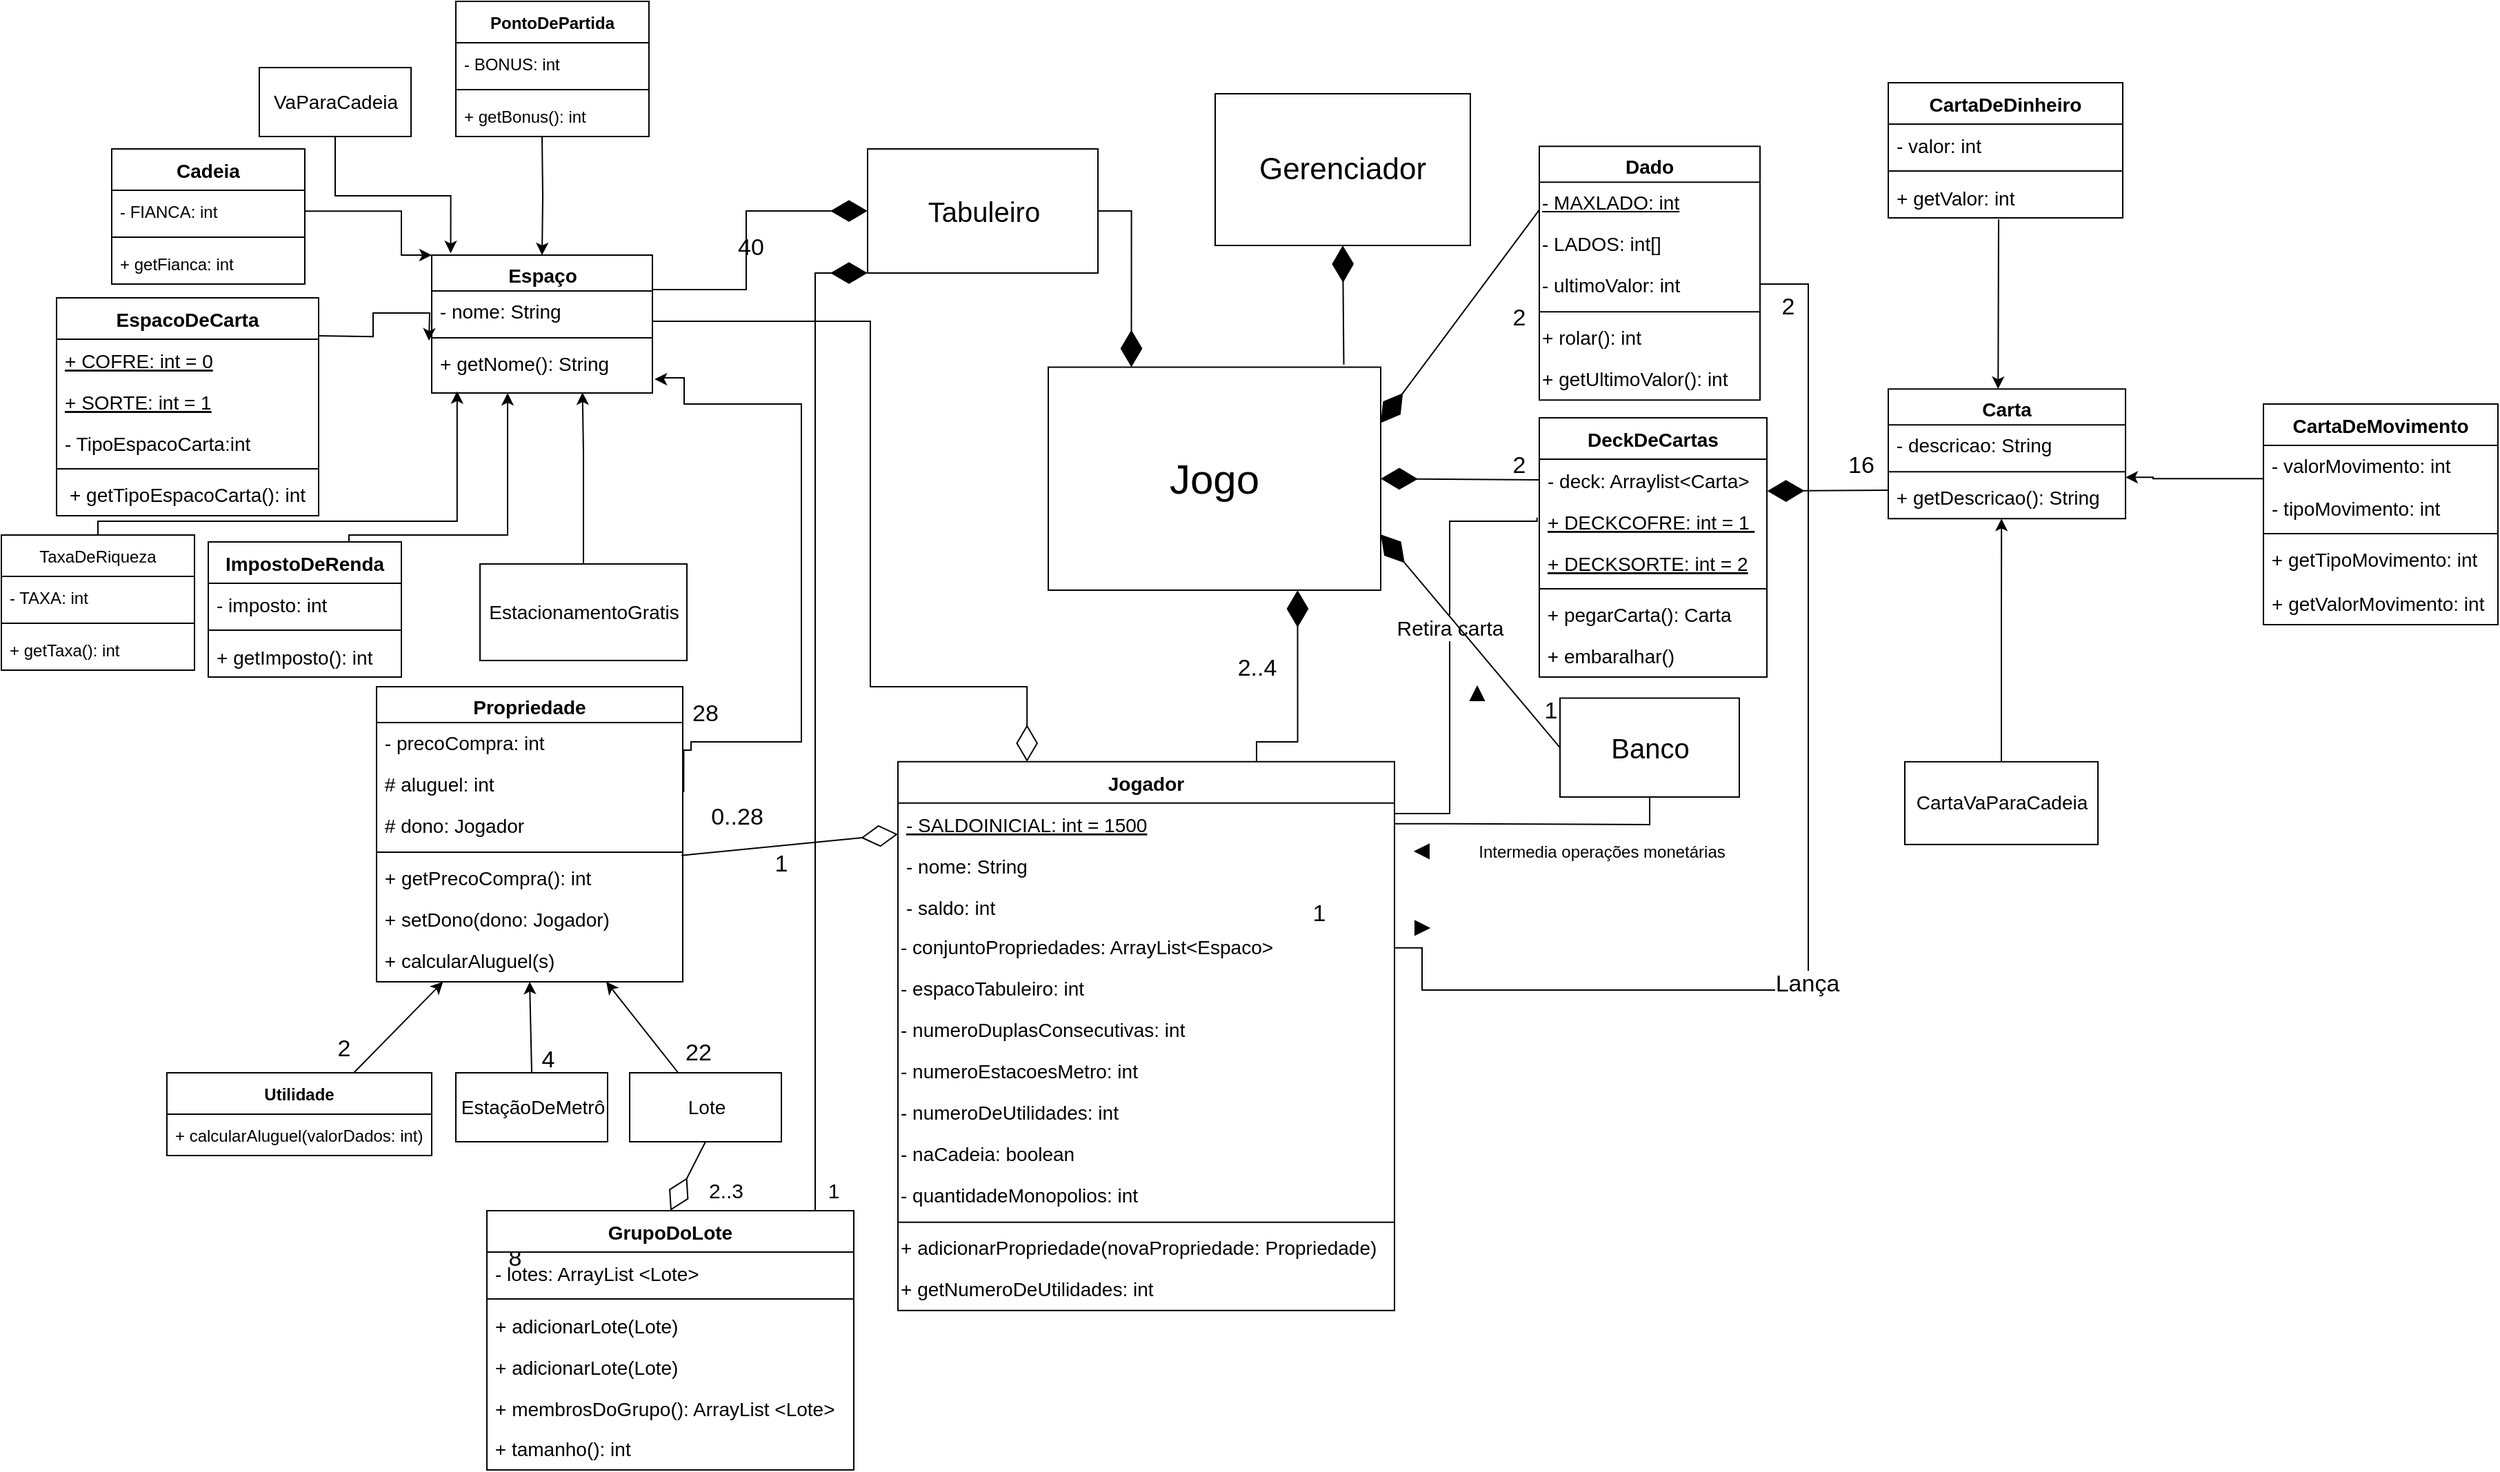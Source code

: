 <mxfile>
    <diagram id="2CvRpesuBjBLBVpyUClh" name="Page-1">
        <mxGraphModel dx="1800" dy="630" grid="1" gridSize="10" guides="1" tooltips="1" connect="1" arrows="1" fold="1" page="1" pageScale="1" pageWidth="827" pageHeight="1169" math="0" shadow="0">
            <root>
                <mxCell id="0"/>
                <mxCell id="1" parent="0"/>
                <mxCell id="c68KgJTXVsl0c4aLbd2X-1" value="28" style="edgeStyle=orthogonalEdgeStyle;rounded=0;orthogonalLoop=1;jettySize=auto;html=1;fontSize=17;entryX=1.003;entryY=0.464;entryDx=0;entryDy=0;startArrow=classic;startFill=1;endArrow=none;endFill=0;exitX=1.01;exitY=0.722;exitDx=0;exitDy=0;entryPerimeter=0;exitPerimeter=0;" parent="1" source="Rdkix3AMdeM1Sjrw6h5y-4" edge="1">
                    <mxGeometry x="0.79" y="-20" relative="1" as="geometry">
                        <mxPoint x="124.666" y="626.416" as="targetPoint"/>
                        <mxPoint as="offset"/>
                        <Array as="points">
                            <mxPoint x="110" y="327"/>
                            <mxPoint x="110" y="326"/>
                            <mxPoint x="125" y="326"/>
                            <mxPoint x="125" y="345"/>
                            <mxPoint x="210" y="345"/>
                            <mxPoint x="210" y="590"/>
                            <mxPoint x="130" y="590"/>
                            <mxPoint x="130" y="596"/>
                            <mxPoint x="125" y="596"/>
                        </Array>
                        <mxPoint x="110" y="345" as="sourcePoint"/>
                    </mxGeometry>
                </mxCell>
                <mxCell id="c68KgJTXVsl0c4aLbd2X-2" value="8" style="edgeStyle=orthogonalEdgeStyle;rounded=0;orthogonalLoop=1;jettySize=auto;html=1;fontSize=17;startArrow=none;startFill=0;endArrow=diamondThin;endFill=1;endSize=24;sourcePerimeterSpacing=6;targetPerimeterSpacing=24;strokeWidth=1;exitX=0.003;exitY=0.124;exitDx=0;exitDy=0;entryX=0;entryY=1;entryDx=0;entryDy=0;exitPerimeter=0;" parent="1" source="48" target="c68KgJTXVsl0c4aLbd2X-19" edge="1">
                    <mxGeometry x="-0.961" y="-12" relative="1" as="geometry">
                        <mxPoint x="320" y="170" as="targetPoint"/>
                        <Array as="points">
                            <mxPoint x="220" y="953"/>
                            <mxPoint x="220" y="250"/>
                        </Array>
                        <mxPoint as="offset"/>
                        <mxPoint x="340" y="771.5" as="sourcePoint"/>
                    </mxGeometry>
                </mxCell>
                <mxCell id="c68KgJTXVsl0c4aLbd2X-3" value="2..4" style="edgeStyle=orthogonalEdgeStyle;rounded=0;orthogonalLoop=1;jettySize=auto;html=1;entryX=0.75;entryY=1;entryDx=0;entryDy=0;fontSize=17;startArrow=none;startFill=0;endArrow=diamondThin;endFill=1;endSize=24;sourcePerimeterSpacing=6;targetPerimeterSpacing=24;strokeWidth=1;exitX=0.834;exitY=0.004;exitDx=0;exitDy=0;exitPerimeter=0;" parent="1" source="60" target="c68KgJTXVsl0c4aLbd2X-24" edge="1">
                    <mxGeometry x="0.421" y="30" relative="1" as="geometry">
                        <Array as="points">
                            <mxPoint x="540" y="590"/>
                            <mxPoint x="570" y="590"/>
                        </Array>
                        <mxPoint as="offset"/>
                        <mxPoint x="530" y="590" as="sourcePoint"/>
                    </mxGeometry>
                </mxCell>
                <mxCell id="c68KgJTXVsl0c4aLbd2X-4" value="0..28" style="text;html=1;resizable=0;autosize=1;align=center;verticalAlign=middle;points=[];fillColor=none;strokeColor=none;rounded=0;labelBackgroundColor=default;fontSize=17;" parent="1" vertex="1">
                    <mxGeometry x="132.5" y="630" width="60" height="30" as="geometry"/>
                </mxCell>
                <mxCell id="c68KgJTXVsl0c4aLbd2X-5" value="1" style="text;html=1;resizable=0;autosize=1;align=center;verticalAlign=middle;points=[];fillColor=none;strokeColor=none;rounded=0;labelBackgroundColor=default;fontSize=15;" parent="1" vertex="1">
                    <mxGeometry x="218" y="900" width="30" height="30" as="geometry"/>
                </mxCell>
                <mxCell id="c68KgJTXVsl0c4aLbd2X-6" value="" style="edgeStyle=orthogonalEdgeStyle;rounded=0;orthogonalLoop=1;jettySize=auto;html=1;fontSize=14;startArrow=none;startFill=0;endArrow=diamondThin;endFill=0;endSize=24;sourcePerimeterSpacing=6;targetPerimeterSpacing=24;strokeWidth=1;exitX=1;exitY=0.5;exitDx=0;exitDy=0;entryX=0.26;entryY=0;entryDx=0;entryDy=0;entryPerimeter=0;" parent="1" target="60" edge="1">
                    <mxGeometry x="-0.062" relative="1" as="geometry">
                        <Array as="points">
                            <mxPoint x="102" y="285"/>
                            <mxPoint x="260" y="285"/>
                            <mxPoint x="260" y="550"/>
                            <mxPoint x="374" y="550"/>
                        </Array>
                        <mxPoint as="offset"/>
                        <mxPoint x="102" y="310" as="sourcePoint"/>
                        <mxPoint x="374" y="600" as="targetPoint"/>
                    </mxGeometry>
                </mxCell>
                <mxCell id="c68KgJTXVsl0c4aLbd2X-7" style="edgeStyle=orthogonalEdgeStyle;rounded=0;orthogonalLoop=1;jettySize=auto;html=1;exitX=1;exitY=0.25;exitDx=0;exitDy=0;entryX=0;entryY=0.5;entryDx=0;entryDy=0;fontSize=17;startArrow=none;startFill=0;endArrow=diamondThin;endFill=1;endSize=24;sourcePerimeterSpacing=6;targetPerimeterSpacing=24;strokeWidth=1;" parent="1" source="Rdkix3AMdeM1Sjrw6h5y-1" target="c68KgJTXVsl0c4aLbd2X-19" edge="1">
                    <mxGeometry relative="1" as="geometry">
                        <mxPoint x="150.75" y="252.502" as="sourcePoint"/>
                    </mxGeometry>
                </mxCell>
                <mxCell id="c68KgJTXVsl0c4aLbd2X-9" value="2" style="edgeStyle=none;rounded=0;orthogonalLoop=1;jettySize=auto;html=1;exitX=0.5;exitY=0;exitDx=0;exitDy=0;entryX=0.217;entryY=1.001;entryDx=0;entryDy=0;entryPerimeter=0;shadow=0;fontSize=17;startArrow=none;startFill=0;endArrow=classic;endFill=1;endSize=6;strokeWidth=1;" parent="1" edge="1">
                    <mxGeometry x="-0.85" y="17" relative="1" as="geometry">
                        <mxPoint as="offset"/>
                        <mxPoint x="-114.5" y="830" as="sourcePoint"/>
                        <mxPoint x="-49.826" y="764.03" as="targetPoint"/>
                    </mxGeometry>
                </mxCell>
                <mxCell id="c68KgJTXVsl0c4aLbd2X-12" style="edgeStyle=orthogonalEdgeStyle;rounded=0;orthogonalLoop=1;jettySize=auto;html=1;exitX=1;exitY=0.504;exitDx=0;exitDy=0;entryX=0;entryY=0;entryDx=0;entryDy=0;fontSize=17;startArrow=none;startFill=0;endArrow=classic;endFill=1;exitPerimeter=0;" parent="1" source="38" target="Rdkix3AMdeM1Sjrw6h5y-1" edge="1">
                    <mxGeometry relative="1" as="geometry">
                        <mxPoint x="-56.4" y="298.916" as="targetPoint"/>
                        <Array as="points">
                            <mxPoint x="-80" y="205"/>
                            <mxPoint x="-80" y="237"/>
                        </Array>
                        <mxPoint x="-145" y="205.13" as="sourcePoint"/>
                    </mxGeometry>
                </mxCell>
                <mxCell id="c68KgJTXVsl0c4aLbd2X-14" style="edgeStyle=orthogonalEdgeStyle;rounded=0;orthogonalLoop=1;jettySize=auto;html=1;exitX=0.5;exitY=0;exitDx=0;exitDy=0;fontSize=17;startArrow=none;startFill=0;endArrow=classic;endFill=1;" parent="1" target="Rdkix3AMdeM1Sjrw6h5y-4" edge="1">
                    <mxGeometry relative="1" as="geometry">
                        <mxPoint x="-2.893" y="351.037" as="targetPoint"/>
                        <Array as="points">
                            <mxPoint x="-118" y="450"/>
                            <mxPoint x="-118" y="440"/>
                            <mxPoint x="-3" y="440"/>
                        </Array>
                        <mxPoint x="-153" y="450" as="sourcePoint"/>
                    </mxGeometry>
                </mxCell>
                <mxCell id="c68KgJTXVsl0c4aLbd2X-16" value="4" style="edgeStyle=none;rounded=0;orthogonalLoop=1;jettySize=auto;html=1;shadow=0;fontSize=17;startArrow=none;startFill=0;endArrow=classic;endFill=1;endSize=6;strokeWidth=1;exitX=0.5;exitY=0;exitDx=0;exitDy=0;entryX=0.5;entryY=1;entryDx=0;entryDy=0;" parent="1" source="c68KgJTXVsl0c4aLbd2X-17" target="eLn0Z7HhfPv99B10Aiud-1" edge="1">
                    <mxGeometry x="-0.722" y="-13" relative="1" as="geometry">
                        <mxPoint x="-1" as="offset"/>
                        <mxPoint x="-69.294" y="600" as="sourcePoint"/>
                        <mxPoint x="15" y="770" as="targetPoint"/>
                    </mxGeometry>
                </mxCell>
                <mxCell id="c68KgJTXVsl0c4aLbd2X-17" value="EstaçãoDeMetrô" style="html=1;fontSize=14;" parent="1" vertex="1">
                    <mxGeometry x="-40.5" y="830" width="110" height="50" as="geometry"/>
                </mxCell>
                <mxCell id="c68KgJTXVsl0c4aLbd2X-18" style="edgeStyle=orthogonalEdgeStyle;rounded=0;orthogonalLoop=1;jettySize=auto;html=1;exitX=1;exitY=0.5;exitDx=0;exitDy=0;entryX=0.25;entryY=0;entryDx=0;entryDy=0;fontSize=17;startArrow=none;startFill=0;endArrow=diamondThin;endFill=1;endSize=24;sourcePerimeterSpacing=6;targetPerimeterSpacing=24;strokeWidth=1;" parent="1" source="c68KgJTXVsl0c4aLbd2X-19" target="c68KgJTXVsl0c4aLbd2X-24" edge="1">
                    <mxGeometry relative="1" as="geometry"/>
                </mxCell>
                <mxCell id="c68KgJTXVsl0c4aLbd2X-19" value="Tabuleiro" style="html=1;fontSize=20;" parent="1" vertex="1">
                    <mxGeometry x="258" y="160" width="167" height="90" as="geometry"/>
                </mxCell>
                <mxCell id="c68KgJTXVsl0c4aLbd2X-20" value="Lança" style="edgeStyle=orthogonalEdgeStyle;rounded=0;orthogonalLoop=1;jettySize=auto;html=1;fontSize=17;startArrow=none;startFill=0;endArrow=none;endFill=0;endSize=24;sourcePerimeterSpacing=6;targetPerimeterSpacing=24;strokeWidth=1;entryX=1;entryY=0.5;entryDx=0;entryDy=0;exitX=1;exitY=0.5;exitDx=0;exitDy=0;" parent="1" source="64" edge="1">
                    <mxGeometry x="-0.298" relative="1" as="geometry">
                        <mxPoint x="905" y="333" as="targetPoint"/>
                        <Array as="points">
                            <mxPoint x="660" y="739"/>
                            <mxPoint x="660" y="770"/>
                            <mxPoint x="940" y="770"/>
                            <mxPoint x="940" y="258"/>
                            <mxPoint x="905" y="258"/>
                        </Array>
                        <mxPoint x="-1" as="offset"/>
                        <mxPoint x="540" y="657" as="sourcePoint"/>
                    </mxGeometry>
                </mxCell>
                <mxCell id="c68KgJTXVsl0c4aLbd2X-21" value="&lt;span style=&quot;color: rgb(0, 0, 0); font-family: Helvetica; font-size: 12px; font-style: normal; font-variant-ligatures: normal; font-variant-caps: normal; font-weight: 400; letter-spacing: normal; orphans: 2; text-align: center; text-indent: 0px; text-transform: none; widows: 2; word-spacing: 0px; -webkit-text-stroke-width: 0px; background-color: rgb(255, 255, 255); text-decoration-thickness: initial; text-decoration-style: initial; text-decoration-color: initial; float: none; display: inline !important;&quot;&gt;Intermedia operações monetárias&lt;/span&gt;" style="edgeStyle=orthogonalEdgeStyle;rounded=0;orthogonalLoop=1;jettySize=auto;html=1;entryX=0.5;entryY=1;entryDx=0;entryDy=0;fontSize=12;startArrow=none;startFill=0;endArrow=none;endFill=0;endSize=24;sourcePerimeterSpacing=6;targetPerimeterSpacing=24;strokeWidth=1;exitX=1;exitY=0.5;exitDx=0;exitDy=0;" parent="1" source="61" target="c68KgJTXVsl0c4aLbd2X-33" edge="1">
                    <mxGeometry x="0.464" y="-20" relative="1" as="geometry">
                        <mxPoint as="offset"/>
                        <mxPoint x="550" y="657" as="sourcePoint"/>
                        <Array as="points">
                            <mxPoint x="680" y="649"/>
                            <mxPoint x="825" y="650"/>
                        </Array>
                    </mxGeometry>
                </mxCell>
                <mxCell id="c68KgJTXVsl0c4aLbd2X-22" value="&lt;font style=&quot;font-size: 15px;&quot;&gt;Retira carta&lt;/font&gt;" style="edgeStyle=orthogonalEdgeStyle;rounded=0;orthogonalLoop=1;jettySize=auto;html=1;fontSize=16;startArrow=none;startFill=0;endArrow=none;endFill=0;endSize=24;sourcePerimeterSpacing=6;targetPerimeterSpacing=24;strokeWidth=1;entryX=-0.01;entryY=0.411;entryDx=0;entryDy=0;entryPerimeter=0;exitX=1;exitY=0.217;exitDx=0;exitDy=0;exitPerimeter=0;" parent="1" source="61" target="15" edge="1">
                    <mxGeometry x="0.105" relative="1" as="geometry">
                        <Array as="points">
                            <mxPoint x="640" y="642"/>
                            <mxPoint x="680" y="642"/>
                            <mxPoint x="680" y="430"/>
                            <mxPoint x="743" y="430"/>
                        </Array>
                        <mxPoint as="offset"/>
                        <mxPoint x="730" y="430" as="targetPoint"/>
                        <mxPoint x="600" y="642" as="sourcePoint"/>
                    </mxGeometry>
                </mxCell>
                <mxCell id="c68KgJTXVsl0c4aLbd2X-24" value="Jogo" style="rounded=0;whiteSpace=wrap;html=1;fontSize=30;" parent="1" vertex="1">
                    <mxGeometry x="389" y="318.27" width="241" height="161.73" as="geometry"/>
                </mxCell>
                <mxCell id="c68KgJTXVsl0c4aLbd2X-25" style="edgeStyle=orthogonalEdgeStyle;rounded=0;orthogonalLoop=1;jettySize=auto;html=1;fontSize=17;startArrow=none;startFill=0;endArrow=classic;endFill=1;entryX=0.115;entryY=0.966;entryDx=0;entryDy=0;entryPerimeter=0;" parent="1" target="Rdkix3AMdeM1Sjrw6h5y-4" edge="1">
                    <mxGeometry relative="1" as="geometry">
                        <mxPoint x="-40" y="350" as="targetPoint"/>
                        <Array as="points">
                            <mxPoint x="-300" y="430"/>
                            <mxPoint x="-40" y="430"/>
                        </Array>
                        <mxPoint x="-300" y="440" as="sourcePoint"/>
                    </mxGeometry>
                </mxCell>
                <mxCell id="c68KgJTXVsl0c4aLbd2X-27" value="Gerenciador" style="rounded=0;whiteSpace=wrap;html=1;fontSize=22;" parent="1" vertex="1">
                    <mxGeometry x="510" y="120" width="185" height="110" as="geometry"/>
                </mxCell>
                <mxCell id="c68KgJTXVsl0c4aLbd2X-28" value="" style="endArrow=diamondThin;endFill=1;endSize=24;html=1;rounded=0;shadow=0;exitX=0.889;exitY=-0.012;exitDx=0;exitDy=0;entryX=0.5;entryY=1;entryDx=0;entryDy=0;exitPerimeter=0;" parent="1" source="c68KgJTXVsl0c4aLbd2X-24" target="c68KgJTXVsl0c4aLbd2X-27" edge="1">
                    <mxGeometry width="160" relative="1" as="geometry">
                        <mxPoint x="440" y="349.33" as="sourcePoint"/>
                        <mxPoint x="600" y="349.33" as="targetPoint"/>
                        <Array as="points"/>
                    </mxGeometry>
                </mxCell>
                <mxCell id="c68KgJTXVsl0c4aLbd2X-29" style="edgeStyle=none;rounded=0;orthogonalLoop=1;jettySize=auto;html=1;entryX=1;entryY=0.5;entryDx=0;entryDy=0;shadow=0;startArrow=none;startFill=0;endArrow=diamond;endFill=1;endSize=6;strokeWidth=1;" parent="1" source="c68KgJTXVsl0c4aLbd2X-24" target="c68KgJTXVsl0c4aLbd2X-24" edge="1">
                    <mxGeometry relative="1" as="geometry"/>
                </mxCell>
                <mxCell id="c68KgJTXVsl0c4aLbd2X-30" value="22" style="edgeStyle=none;rounded=0;orthogonalLoop=1;jettySize=auto;html=1;shadow=0;fontSize=17;startArrow=none;startFill=0;endArrow=classic;endFill=1;endSize=6;strokeWidth=1;entryX=0.75;entryY=1;entryDx=0;entryDy=0;" parent="1" source="c68KgJTXVsl0c4aLbd2X-31" edge="1">
                    <mxGeometry x="-0.964" y="-20" relative="1" as="geometry">
                        <mxPoint as="offset"/>
                        <mxPoint x="68.5" y="764" as="targetPoint"/>
                    </mxGeometry>
                </mxCell>
                <mxCell id="c68KgJTXVsl0c4aLbd2X-31" value="Lote" style="html=1;fontSize=14;" parent="1" vertex="1">
                    <mxGeometry x="85.5" y="830" width="110" height="50" as="geometry"/>
                </mxCell>
                <mxCell id="c68KgJTXVsl0c4aLbd2X-33" value="Banco" style="html=1;fontSize=20;" parent="1" vertex="1">
                    <mxGeometry x="760" y="558.27" width="130" height="71.73" as="geometry"/>
                </mxCell>
                <mxCell id="c68KgJTXVsl0c4aLbd2X-34" value="1" style="endArrow=diamondThin;endFill=1;endSize=24;html=1;rounded=0;shadow=0;fontSize=17;strokeWidth=1;exitX=0;exitY=0.5;exitDx=0;exitDy=0;entryX=1;entryY=0.75;entryDx=0;entryDy=0;" parent="1" source="c68KgJTXVsl0c4aLbd2X-33" target="c68KgJTXVsl0c4aLbd2X-24" edge="1">
                    <mxGeometry x="-0.757" y="-12" width="160" relative="1" as="geometry">
                        <mxPoint x="430" y="500" as="sourcePoint"/>
                        <mxPoint x="628" y="354" as="targetPoint"/>
                        <mxPoint as="offset"/>
                    </mxGeometry>
                </mxCell>
                <mxCell id="c68KgJTXVsl0c4aLbd2X-35" value="" style="endArrow=diamondThin;endFill=1;endSize=24;html=1;rounded=0;shadow=0;fontSize=17;strokeWidth=1;exitX=0;exitY=0.25;exitDx=0;exitDy=0;entryX=1;entryY=0.25;entryDx=0;entryDy=0;" parent="1" source="Rdkix3AMdeM1Sjrw6h5y-6" target="c68KgJTXVsl0c4aLbd2X-24" edge="1">
                    <mxGeometry x="-0.918" y="10" width="160" relative="1" as="geometry">
                        <mxPoint x="760.0" y="285.435" as="sourcePoint"/>
                        <mxPoint x="630" y="443" as="targetPoint"/>
                        <mxPoint as="offset"/>
                    </mxGeometry>
                </mxCell>
                <mxCell id="c68KgJTXVsl0c4aLbd2X-37" style="edgeStyle=orthogonalEdgeStyle;rounded=0;orthogonalLoop=1;jettySize=auto;html=1;exitX=0.5;exitY=1;exitDx=0;exitDy=0;fontSize=17;startArrow=none;startFill=0;endArrow=classic;endFill=1;entryX=0.5;entryY=0;entryDx=0;entryDy=0;" parent="1" target="Rdkix3AMdeM1Sjrw6h5y-1" edge="1">
                    <mxGeometry relative="1" as="geometry">
                        <mxPoint x="22" y="230" as="targetPoint"/>
                        <mxPoint x="22" y="151" as="sourcePoint"/>
                    </mxGeometry>
                </mxCell>
                <mxCell id="c68KgJTXVsl0c4aLbd2X-39" style="edgeStyle=orthogonalEdgeStyle;rounded=0;orthogonalLoop=1;jettySize=auto;html=1;exitX=0.5;exitY=0;exitDx=0;exitDy=0;fontSize=17;startArrow=none;startFill=0;endArrow=classic;endFill=1;entryX=0.683;entryY=0.989;entryDx=0;entryDy=0;entryPerimeter=0;" parent="1" source="c68KgJTXVsl0c4aLbd2X-40" target="Rdkix3AMdeM1Sjrw6h5y-4" edge="1">
                    <mxGeometry relative="1" as="geometry">
                        <mxPoint x="50" y="380" as="targetPoint"/>
                        <Array as="points">
                            <mxPoint x="52" y="380"/>
                            <mxPoint x="51" y="380"/>
                        </Array>
                    </mxGeometry>
                </mxCell>
                <mxCell id="c68KgJTXVsl0c4aLbd2X-40" value="EstacionamentoGratis" style="html=1;fontSize=14;" parent="1" vertex="1">
                    <mxGeometry x="-23" y="461" width="150" height="70" as="geometry"/>
                </mxCell>
                <mxCell id="c68KgJTXVsl0c4aLbd2X-41" style="edgeStyle=orthogonalEdgeStyle;rounded=0;orthogonalLoop=1;jettySize=auto;html=1;exitX=0.5;exitY=1;exitDx=0;exitDy=0;fontSize=17;startArrow=none;startFill=0;endArrow=classic;endFill=1;entryX=0.086;entryY=-0.014;entryDx=0;entryDy=0;entryPerimeter=0;" parent="1" source="c68KgJTXVsl0c4aLbd2X-42" target="Rdkix3AMdeM1Sjrw6h5y-1" edge="1">
                    <mxGeometry relative="1" as="geometry">
                        <mxPoint x="-44" y="240" as="targetPoint"/>
                    </mxGeometry>
                </mxCell>
                <mxCell id="c68KgJTXVsl0c4aLbd2X-42" value="VaParaCadeia" style="html=1;fontSize=14;" parent="1" vertex="1">
                    <mxGeometry x="-183" y="101" width="110" height="50" as="geometry"/>
                </mxCell>
                <mxCell id="c68KgJTXVsl0c4aLbd2X-43" style="edgeStyle=orthogonalEdgeStyle;rounded=0;orthogonalLoop=1;jettySize=auto;html=1;entryX=0.388;entryY=1.049;entryDx=0;entryDy=0;entryPerimeter=0;" parent="1" source="c68KgJTXVsl0c4aLbd2X-44" edge="1">
                    <mxGeometry relative="1" as="geometry">
                        <mxPoint x="1080.08" y="428.138" as="targetPoint"/>
                        <Array as="points">
                            <mxPoint x="1080" y="496.43"/>
                            <mxPoint x="1080" y="496.43"/>
                        </Array>
                    </mxGeometry>
                </mxCell>
                <mxCell id="c68KgJTXVsl0c4aLbd2X-44" value="CartaVaParaCadeia" style="html=1;fontSize=14;" parent="1" vertex="1">
                    <mxGeometry x="1010" y="604.43" width="140" height="60" as="geometry"/>
                </mxCell>
                <mxCell id="c68KgJTXVsl0c4aLbd2X-45" style="edgeStyle=orthogonalEdgeStyle;rounded=0;orthogonalLoop=1;jettySize=auto;html=1;entryX=1;entryY=0;entryDx=0;entryDy=0;" parent="1" target="25" edge="1">
                    <mxGeometry relative="1" as="geometry">
                        <mxPoint x="1180" y="410" as="targetPoint"/>
                        <mxPoint x="1270" y="399.1" as="sourcePoint"/>
                        <Array as="points">
                            <mxPoint x="1190" y="399"/>
                            <mxPoint x="1190" y="398"/>
                        </Array>
                    </mxGeometry>
                </mxCell>
                <mxCell id="c68KgJTXVsl0c4aLbd2X-47" style="edgeStyle=orthogonalEdgeStyle;rounded=0;orthogonalLoop=1;jettySize=auto;html=1;entryX=0.463;entryY=-0.001;entryDx=0;entryDy=0;entryPerimeter=0;" parent="1" target="Rdkix3AMdeM1Sjrw6h5y-16" edge="1">
                    <mxGeometry relative="1" as="geometry">
                        <mxPoint x="1060" y="270" as="targetPoint"/>
                        <mxPoint x="1078" y="220" as="sourcePoint"/>
                        <Array as="points">
                            <mxPoint x="1078" y="211"/>
                            <mxPoint x="1078" y="211"/>
                        </Array>
                    </mxGeometry>
                </mxCell>
                <mxCell id="c68KgJTXVsl0c4aLbd2X-49" style="edgeStyle=orthogonalEdgeStyle;rounded=0;orthogonalLoop=1;jettySize=auto;html=1;exitX=1;exitY=0.5;exitDx=0;exitDy=0;fontSize=17;startArrow=none;startFill=0;endArrow=classic;endFill=1;" parent="1" edge="1">
                    <mxGeometry relative="1" as="geometry">
                        <mxPoint x="-60" y="299" as="targetPoint"/>
                        <Array as="points"/>
                        <mxPoint x="-142" y="295.56" as="sourcePoint"/>
                    </mxGeometry>
                </mxCell>
                <mxCell id="c68KgJTXVsl0c4aLbd2X-51" value="2..3" style="text;html=1;resizable=0;autosize=1;align=center;verticalAlign=middle;points=[];fillColor=none;strokeColor=none;rounded=0;fontSize=15;" parent="1" vertex="1">
                    <mxGeometry x="130" y="900" width="50" height="30" as="geometry"/>
                </mxCell>
                <mxCell id="c68KgJTXVsl0c4aLbd2X-52" value="" style="endArrow=diamondThin;endFill=1;endSize=24;html=1;rounded=0;fontSize=22;strokeWidth=1;entryX=1.002;entryY=0.77;entryDx=0;entryDy=0;exitX=0.002;exitY=0.313;exitDx=0;exitDy=0;exitPerimeter=0;entryPerimeter=0;" parent="1" source="25" target="14" edge="1">
                    <mxGeometry width="160" relative="1" as="geometry">
                        <mxPoint x="996" y="407" as="sourcePoint"/>
                        <mxPoint x="895" y="399.135" as="targetPoint"/>
                    </mxGeometry>
                </mxCell>
                <mxCell id="c68KgJTXVsl0c4aLbd2X-55" value="" style="endArrow=diamondThin;endFill=1;endSize=24;html=1;rounded=0;shadow=0;fontSize=17;strokeWidth=1;entryX=1;entryY=0.5;entryDx=0;entryDy=0;exitX=0;exitY=0.5;exitDx=0;exitDy=0;" parent="1" source="14" target="c68KgJTXVsl0c4aLbd2X-24" edge="1">
                    <mxGeometry width="160" relative="1" as="geometry">
                        <mxPoint x="720" y="399" as="sourcePoint"/>
                        <mxPoint x="638" y="364" as="targetPoint"/>
                    </mxGeometry>
                </mxCell>
                <mxCell id="c68KgJTXVsl0c4aLbd2X-56" value="&lt;font style=&quot;font-size: 17px;&quot;&gt;40&lt;/font&gt;" style="text;html=1;resizable=0;autosize=1;align=center;verticalAlign=middle;points=[];fillColor=none;strokeColor=none;rounded=0;fontSize=22;" parent="1" vertex="1">
                    <mxGeometry x="152.5" y="210" width="40" height="40" as="geometry"/>
                </mxCell>
                <mxCell id="c68KgJTXVsl0c4aLbd2X-57" value="2" style="text;html=1;resizable=0;autosize=1;align=center;verticalAlign=middle;points=[];fillColor=none;strokeColor=none;rounded=0;fontSize=17;" parent="1" vertex="1">
                    <mxGeometry x="715" y="268.06" width="30" height="30" as="geometry"/>
                </mxCell>
                <mxCell id="c68KgJTXVsl0c4aLbd2X-58" value="2" style="text;html=1;resizable=0;autosize=1;align=center;verticalAlign=middle;points=[];fillColor=none;strokeColor=none;rounded=0;fontSize=17;" parent="1" vertex="1">
                    <mxGeometry x="715" y="375" width="30" height="30" as="geometry"/>
                </mxCell>
                <mxCell id="c68KgJTXVsl0c4aLbd2X-59" value="16" style="text;html=1;resizable=0;autosize=1;align=center;verticalAlign=middle;points=[];fillColor=none;strokeColor=none;rounded=0;fontSize=17;" parent="1" vertex="1">
                    <mxGeometry x="958" y="375" width="40" height="30" as="geometry"/>
                </mxCell>
                <mxCell id="c68KgJTXVsl0c4aLbd2X-60" value="1" style="text;html=1;resizable=0;autosize=1;align=center;verticalAlign=middle;points=[];fillColor=none;strokeColor=none;rounded=0;labelBackgroundColor=default;fontSize=17;" parent="1" vertex="1">
                    <mxGeometry x="570" y="700" width="30" height="30" as="geometry"/>
                </mxCell>
                <mxCell id="c68KgJTXVsl0c4aLbd2X-61" value="" style="endArrow=diamondThin;endFill=0;endSize=24;html=1;rounded=0;sourcePerimeterSpacing=6;targetPerimeterSpacing=24;strokeWidth=1;exitX=0.996;exitY=-0.032;exitDx=0;exitDy=0;entryX=0;entryY=0.751;entryDx=0;entryDy=0;fontSize=14;exitPerimeter=0;entryPerimeter=0;" parent="1" target="61" edge="1">
                    <mxGeometry x="-0.094" y="13" width="160" relative="1" as="geometry">
                        <mxPoint x="123.112" y="672.336" as="sourcePoint"/>
                        <mxPoint x="340" y="627" as="targetPoint"/>
                        <mxPoint as="offset"/>
                    </mxGeometry>
                </mxCell>
                <mxCell id="c68KgJTXVsl0c4aLbd2X-62" value="2" style="text;html=1;resizable=0;autosize=1;align=center;verticalAlign=middle;points=[];fillColor=none;strokeColor=none;rounded=0;fontSize=17;" parent="1" vertex="1">
                    <mxGeometry x="910" y="260" width="30" height="30" as="geometry"/>
                </mxCell>
                <mxCell id="c68KgJTXVsl0c4aLbd2X-63" value="1" style="text;html=1;resizable=0;autosize=1;align=center;verticalAlign=middle;points=[];fillColor=none;strokeColor=none;rounded=0;labelBackgroundColor=default;fontSize=17;" parent="1" vertex="1">
                    <mxGeometry x="180" y="664.43" width="30" height="30" as="geometry"/>
                </mxCell>
                <mxCell id="c68KgJTXVsl0c4aLbd2X-64" value="" style="triangle;whiteSpace=wrap;html=1;fillColor=#000000;" parent="1" vertex="1">
                    <mxGeometry x="655" y="720" width="10" height="10" as="geometry"/>
                </mxCell>
                <mxCell id="c68KgJTXVsl0c4aLbd2X-65" value="" style="triangle;whiteSpace=wrap;html=1;fillColor=#000000;rotation=-90;" parent="1" vertex="1">
                    <mxGeometry x="695" y="550" width="10" height="10" as="geometry"/>
                </mxCell>
                <mxCell id="c68KgJTXVsl0c4aLbd2X-66" value="" style="endArrow=diamondThin;endFill=0;endSize=24;html=1;rounded=0;exitX=0.5;exitY=1;exitDx=0;exitDy=0;entryX=0.5;entryY=0;entryDx=0;entryDy=0;" parent="1" source="c68KgJTXVsl0c4aLbd2X-31" target="48" edge="1">
                    <mxGeometry width="160" relative="1" as="geometry">
                        <mxPoint x="184" y="890" as="sourcePoint"/>
                        <mxPoint x="340" y="784" as="targetPoint"/>
                    </mxGeometry>
                </mxCell>
                <mxCell id="c68KgJTXVsl0c4aLbd2X-67" value="" style="triangle;whiteSpace=wrap;html=1;fillColor=#000000;rotation=-180;" parent="1" vertex="1">
                    <mxGeometry x="655" y="664.43" width="10" height="10" as="geometry"/>
                </mxCell>
                <mxCell id="Rdkix3AMdeM1Sjrw6h5y-1" value="Espaço" style="swimlane;fontStyle=1;align=center;verticalAlign=top;childLayout=stackLayout;horizontal=1;startSize=26;horizontalStack=0;resizeParent=1;resizeParentMax=0;resizeLast=0;collapsible=1;marginBottom=0;fontFamily=Helvetica;fontSize=14;fontColor=default;strokeColor=default;fillColor=default;html=1;" parent="1" vertex="1">
                    <mxGeometry x="-58" y="237" width="160" height="100" as="geometry"/>
                </mxCell>
                <mxCell id="28" value="&lt;span&gt;&amp;nbsp;- nome: String&lt;/span&gt;" style="text;html=1;strokeColor=none;fillColor=none;align=left;verticalAlign=middle;whiteSpace=wrap;rounded=0;fontSize=14;" parent="Rdkix3AMdeM1Sjrw6h5y-1" vertex="1">
                    <mxGeometry y="26" width="160" height="30" as="geometry"/>
                </mxCell>
                <mxCell id="Rdkix3AMdeM1Sjrw6h5y-3" value="" style="line;strokeWidth=1;fillColor=none;align=left;verticalAlign=middle;spacingTop=-1;spacingLeft=3;spacingRight=3;rotatable=0;labelPosition=right;points=[];portConstraint=eastwest;fontFamily=Helvetica;fontSize=14;fontColor=default;html=1;" parent="Rdkix3AMdeM1Sjrw6h5y-1" vertex="1">
                    <mxGeometry y="56" width="160" height="8" as="geometry"/>
                </mxCell>
                <mxCell id="Rdkix3AMdeM1Sjrw6h5y-4" value="+ getNome(): String" style="text;strokeColor=none;fillColor=none;align=left;verticalAlign=top;spacingLeft=4;spacingRight=4;overflow=hidden;rotatable=0;points=[[0,0.5],[1,0.5]];portConstraint=eastwest;fontFamily=Helvetica;fontSize=14;fontColor=default;html=1;" parent="Rdkix3AMdeM1Sjrw6h5y-1" vertex="1">
                    <mxGeometry y="64" width="160" height="36" as="geometry"/>
                </mxCell>
                <mxCell id="Rdkix3AMdeM1Sjrw6h5y-6" value="Dado" style="swimlane;fontStyle=1;align=center;verticalAlign=top;childLayout=stackLayout;horizontal=1;startSize=26;horizontalStack=0;resizeParent=1;resizeParentMax=0;resizeLast=0;collapsible=1;marginBottom=0;fontFamily=Helvetica;fontSize=14;fontColor=default;" parent="1" vertex="1">
                    <mxGeometry x="745" y="158.14" width="160" height="184" as="geometry"/>
                </mxCell>
                <mxCell id="17" value="&lt;span&gt;&lt;u&gt;- MAXLADO: int&lt;/u&gt;&lt;/span&gt;" style="text;html=1;strokeColor=none;fillColor=none;align=left;verticalAlign=middle;whiteSpace=wrap;rounded=0;fontSize=14;" parent="Rdkix3AMdeM1Sjrw6h5y-6" vertex="1">
                    <mxGeometry y="26" width="160" height="30" as="geometry"/>
                </mxCell>
                <mxCell id="18" value="&lt;span&gt;- LADOS: int[]&lt;/span&gt;" style="text;html=1;strokeColor=none;fillColor=none;align=left;verticalAlign=middle;whiteSpace=wrap;rounded=0;fontSize=14;" parent="Rdkix3AMdeM1Sjrw6h5y-6" vertex="1">
                    <mxGeometry y="56" width="160" height="30" as="geometry"/>
                </mxCell>
                <mxCell id="19" value="&lt;span&gt;- ultimoValor: int&lt;/span&gt;" style="text;html=1;strokeColor=none;fillColor=none;align=left;verticalAlign=middle;whiteSpace=wrap;rounded=0;fontSize=14;" parent="Rdkix3AMdeM1Sjrw6h5y-6" vertex="1">
                    <mxGeometry y="86" width="160" height="30" as="geometry"/>
                </mxCell>
                <mxCell id="Rdkix3AMdeM1Sjrw6h5y-8" value="" style="line;strokeWidth=1;fillColor=none;align=left;verticalAlign=middle;spacingTop=-1;spacingLeft=3;spacingRight=3;rotatable=0;labelPosition=right;points=[];portConstraint=eastwest;fontFamily=Helvetica;fontSize=14;fontColor=default;" parent="Rdkix3AMdeM1Sjrw6h5y-6" vertex="1">
                    <mxGeometry y="116" width="160" height="8" as="geometry"/>
                </mxCell>
                <mxCell id="20" value="&lt;span&gt;+ rolar(): int&lt;/span&gt;" style="text;html=1;strokeColor=none;fillColor=none;align=left;verticalAlign=middle;whiteSpace=wrap;rounded=0;fontSize=14;" parent="Rdkix3AMdeM1Sjrw6h5y-6" vertex="1">
                    <mxGeometry y="124" width="160" height="30" as="geometry"/>
                </mxCell>
                <mxCell id="21" value="&lt;br style=&quot;padding: 0px ; margin: 0px&quot;&gt;&lt;span&gt;+ getUltimoValor(): int&lt;/span&gt;&lt;br style=&quot;padding: 0px ; margin: 0px&quot;&gt;&lt;span&gt;&amp;nbsp;&lt;/span&gt;" style="text;html=1;strokeColor=none;fillColor=none;align=left;verticalAlign=middle;whiteSpace=wrap;rounded=0;fontSize=14;" parent="Rdkix3AMdeM1Sjrw6h5y-6" vertex="1">
                    <mxGeometry y="154" width="160" height="30" as="geometry"/>
                </mxCell>
                <mxCell id="Rdkix3AMdeM1Sjrw6h5y-16" value="Carta" style="swimlane;fontStyle=1;align=center;verticalAlign=top;childLayout=stackLayout;horizontal=1;startSize=26;horizontalStack=0;resizeParent=1;resizeParentMax=0;resizeLast=0;collapsible=1;marginBottom=0;fontFamily=Helvetica;fontSize=14;fontColor=default;" parent="1" vertex="1">
                    <mxGeometry x="998" y="334.14" width="172" height="94" as="geometry"/>
                </mxCell>
                <mxCell id="24" value="&lt;span&gt;&amp;nbsp;- descricao: String&lt;/span&gt;" style="text;html=1;strokeColor=none;fillColor=none;align=left;verticalAlign=middle;whiteSpace=wrap;rounded=0;fontSize=14;" parent="Rdkix3AMdeM1Sjrw6h5y-16" vertex="1">
                    <mxGeometry y="26" width="172" height="30" as="geometry"/>
                </mxCell>
                <mxCell id="Rdkix3AMdeM1Sjrw6h5y-18" value="" style="line;strokeWidth=1;fillColor=none;align=left;verticalAlign=middle;spacingTop=-1;spacingLeft=3;spacingRight=3;rotatable=0;labelPosition=right;points=[];portConstraint=eastwest;fontFamily=Helvetica;fontSize=14;fontColor=default;" parent="Rdkix3AMdeM1Sjrw6h5y-16" vertex="1">
                    <mxGeometry y="56" width="172" height="8" as="geometry"/>
                </mxCell>
                <mxCell id="25" value="&amp;nbsp;+ getDescricao(): String" style="text;html=1;strokeColor=none;fillColor=none;align=left;verticalAlign=middle;whiteSpace=wrap;rounded=0;fontSize=14;" parent="Rdkix3AMdeM1Sjrw6h5y-16" vertex="1">
                    <mxGeometry y="64" width="172" height="30" as="geometry"/>
                </mxCell>
                <mxCell id="eLn0Z7HhfPv99B10Aiud-1" value="Propriedade" style="swimlane;fontStyle=1;align=center;verticalAlign=top;childLayout=stackLayout;horizontal=1;startSize=26;horizontalStack=0;resizeParent=1;resizeParentMax=0;resizeLast=0;collapsible=1;marginBottom=0;fontSize=14;" parent="1" vertex="1">
                    <mxGeometry x="-98" y="550" width="222" height="214" as="geometry">
                        <mxRectangle x="-98" y="550" width="110" height="26" as="alternateBounds"/>
                    </mxGeometry>
                </mxCell>
                <mxCell id="29" value="&lt;span&gt;&amp;nbsp;- precoCompra: int&lt;/span&gt;" style="text;html=1;strokeColor=none;fillColor=none;align=left;verticalAlign=middle;whiteSpace=wrap;rounded=0;fontSize=14;" parent="eLn0Z7HhfPv99B10Aiud-1" vertex="1">
                    <mxGeometry y="26" width="222" height="30" as="geometry"/>
                </mxCell>
                <mxCell id="30" value="&lt;div&gt;&lt;span style=&quot;font-size: 14px&quot;&gt;&amp;nbsp;# aluguel: int&lt;/span&gt;&lt;/div&gt;" style="text;html=1;strokeColor=none;fillColor=none;align=left;verticalAlign=middle;whiteSpace=wrap;rounded=0;fontSize=13;" parent="eLn0Z7HhfPv99B10Aiud-1" vertex="1">
                    <mxGeometry y="56" width="222" height="30" as="geometry"/>
                </mxCell>
                <mxCell id="31" value="&amp;nbsp;# dono: Jogador" style="text;html=1;strokeColor=none;fillColor=none;align=left;verticalAlign=middle;whiteSpace=wrap;rounded=0;fontSize=14;" parent="eLn0Z7HhfPv99B10Aiud-1" vertex="1">
                    <mxGeometry y="86" width="222" height="30" as="geometry"/>
                </mxCell>
                <mxCell id="eLn0Z7HhfPv99B10Aiud-3" value="" style="line;strokeWidth=1;fillColor=none;align=left;verticalAlign=middle;spacingTop=-1;spacingLeft=3;spacingRight=3;rotatable=0;labelPosition=right;points=[];portConstraint=eastwest;" parent="eLn0Z7HhfPv99B10Aiud-1" vertex="1">
                    <mxGeometry y="116" width="222" height="8" as="geometry"/>
                </mxCell>
                <mxCell id="32" value="&amp;nbsp;+ getPrecoCompra(): int" style="text;html=1;strokeColor=none;fillColor=none;align=left;verticalAlign=middle;whiteSpace=wrap;rounded=0;fontSize=14;" parent="eLn0Z7HhfPv99B10Aiud-1" vertex="1">
                    <mxGeometry y="124" width="222" height="30" as="geometry"/>
                </mxCell>
                <mxCell id="33" value="&amp;nbsp;+ setDono(dono: Jogador)" style="text;html=1;strokeColor=none;fillColor=none;align=left;verticalAlign=middle;whiteSpace=wrap;rounded=0;fontSize=14;" parent="eLn0Z7HhfPv99B10Aiud-1" vertex="1">
                    <mxGeometry y="154" width="222" height="30" as="geometry"/>
                </mxCell>
                <mxCell id="36" value="&amp;nbsp;+ calcularAluguel(s)" style="text;html=1;strokeColor=none;fillColor=none;align=left;verticalAlign=middle;whiteSpace=wrap;rounded=0;fontSize=14;" parent="eLn0Z7HhfPv99B10Aiud-1" vertex="1">
                    <mxGeometry y="184" width="222" height="30" as="geometry"/>
                </mxCell>
                <mxCell id="2" value="CartaDeDinheiro" style="swimlane;fontStyle=1;childLayout=stackLayout;horizontal=1;startSize=30;horizontalStack=0;resizeParent=1;resizeParentMax=0;resizeLast=0;collapsible=1;marginBottom=0;fontSize=14;" parent="1" vertex="1">
                    <mxGeometry x="998" y="112" width="170" height="98" as="geometry"/>
                </mxCell>
                <mxCell id="3" value="- valor: int" style="text;strokeColor=none;fillColor=none;align=left;verticalAlign=middle;spacingLeft=4;spacingRight=4;overflow=hidden;points=[[0,0.5],[1,0.5]];portConstraint=eastwest;rotatable=0;fontSize=14;" parent="2" vertex="1">
                    <mxGeometry y="30" width="170" height="30" as="geometry"/>
                </mxCell>
                <mxCell id="8" value="" style="line;strokeWidth=1;fillColor=none;align=left;verticalAlign=middle;spacingTop=-1;spacingLeft=3;spacingRight=3;rotatable=0;labelPosition=right;points=[];portConstraint=eastwest;fontFamily=Helvetica;fontSize=14;fontColor=default;" parent="2" vertex="1">
                    <mxGeometry y="60" width="170" height="8" as="geometry"/>
                </mxCell>
                <mxCell id="4" value="+ getValor: int" style="text;strokeColor=none;fillColor=none;align=left;verticalAlign=middle;spacingLeft=4;spacingRight=4;overflow=hidden;points=[[0,0.5],[1,0.5]];portConstraint=eastwest;rotatable=0;fontSize=14;" parent="2" vertex="1">
                    <mxGeometry y="68" width="170" height="30" as="geometry"/>
                </mxCell>
                <mxCell id="9" value="CartaDeMovimento" style="swimlane;fontStyle=1;childLayout=stackLayout;horizontal=1;startSize=30;horizontalStack=0;resizeParent=1;resizeParentMax=0;resizeLast=0;collapsible=1;marginBottom=0;fontSize=14;" parent="1" vertex="1">
                    <mxGeometry x="1270" y="345" width="170" height="160" as="geometry"/>
                </mxCell>
                <mxCell id="26" value="&lt;span&gt;&amp;nbsp;- valorMovimento: int&lt;/span&gt;" style="text;html=1;strokeColor=none;fillColor=none;align=left;verticalAlign=middle;whiteSpace=wrap;rounded=0;fontSize=14;" parent="9" vertex="1">
                    <mxGeometry y="30" width="170" height="30" as="geometry"/>
                </mxCell>
                <mxCell id="10" value="- tipoMovimento: int" style="text;strokeColor=none;fillColor=none;align=left;verticalAlign=middle;spacingLeft=4;spacingRight=4;overflow=hidden;points=[[0,0.5],[1,0.5]];portConstraint=eastwest;rotatable=0;fontSize=14;" parent="9" vertex="1">
                    <mxGeometry y="60" width="170" height="30" as="geometry"/>
                </mxCell>
                <mxCell id="11" value="" style="line;strokeWidth=1;fillColor=none;align=left;verticalAlign=middle;spacingTop=-1;spacingLeft=3;spacingRight=3;rotatable=0;labelPosition=right;points=[];portConstraint=eastwest;fontFamily=Helvetica;fontSize=14;fontColor=default;" parent="9" vertex="1">
                    <mxGeometry y="90" width="170" height="8" as="geometry"/>
                </mxCell>
                <mxCell id="27" value="&lt;span&gt;&amp;nbsp;+ getTipoMovimento: int&lt;/span&gt;" style="text;html=1;strokeColor=none;fillColor=none;align=left;verticalAlign=middle;whiteSpace=wrap;rounded=0;fontSize=14;" parent="9" vertex="1">
                    <mxGeometry y="98" width="170" height="30" as="geometry"/>
                </mxCell>
                <mxCell id="12" value="+ getValorMovimento: int" style="text;strokeColor=none;fillColor=none;align=left;verticalAlign=middle;spacingLeft=4;spacingRight=4;overflow=hidden;points=[[0,0.5],[1,0.5]];portConstraint=eastwest;rotatable=0;fontSize=14;" parent="9" vertex="1">
                    <mxGeometry y="128" width="170" height="32" as="geometry"/>
                </mxCell>
                <mxCell id="13" value="DeckDeCartas" style="swimlane;fontStyle=1;childLayout=stackLayout;horizontal=1;startSize=30;horizontalStack=0;resizeParent=1;resizeParentMax=0;resizeLast=0;collapsible=1;marginBottom=0;fontSize=14;" parent="1" vertex="1">
                    <mxGeometry x="745" y="355" width="165" height="188" as="geometry"/>
                </mxCell>
                <mxCell id="14" value="- deck: Arraylist&lt;Carta&gt;" style="text;strokeColor=none;fillColor=none;align=left;verticalAlign=middle;spacingLeft=4;spacingRight=4;overflow=hidden;points=[[0,0.5],[1,0.5]];portConstraint=eastwest;rotatable=0;fontSize=14;" parent="13" vertex="1">
                    <mxGeometry y="30" width="165" height="30" as="geometry"/>
                </mxCell>
                <mxCell id="15" value="+ DECKCOFRE: int = 1 " style="text;strokeColor=none;fillColor=none;align=left;verticalAlign=middle;spacingLeft=4;spacingRight=4;overflow=hidden;points=[[0,0.5],[1,0.5]];portConstraint=eastwest;rotatable=0;fontSize=14;fontStyle=4" parent="13" vertex="1">
                    <mxGeometry y="60" width="165" height="30" as="geometry"/>
                </mxCell>
                <mxCell id="16" value="+ DECKSORTE: int = 2" style="text;strokeColor=none;fillColor=none;align=left;verticalAlign=middle;spacingLeft=4;spacingRight=4;overflow=hidden;points=[[0,0.5],[1,0.5]];portConstraint=eastwest;rotatable=0;fontSize=14;fontStyle=4" parent="13" vertex="1">
                    <mxGeometry y="90" width="165" height="30" as="geometry"/>
                </mxCell>
                <mxCell id="35" value="" style="line;strokeWidth=1;fillColor=none;align=left;verticalAlign=middle;spacingTop=-1;spacingLeft=3;spacingRight=3;rotatable=0;labelPosition=right;points=[];portConstraint=eastwest;fontFamily=Helvetica;fontSize=14;fontColor=default;" parent="13" vertex="1">
                    <mxGeometry y="120" width="165" height="8" as="geometry"/>
                </mxCell>
                <mxCell id="22" value="&amp;nbsp;+ pegarCarta(): Carta" style="text;html=1;strokeColor=none;fillColor=none;align=left;verticalAlign=middle;whiteSpace=wrap;rounded=0;fontSize=14;" parent="13" vertex="1">
                    <mxGeometry y="128" width="165" height="30" as="geometry"/>
                </mxCell>
                <mxCell id="23" value="&amp;nbsp;+ embaralhar()&amp;nbsp;" style="text;html=1;strokeColor=none;fillColor=none;align=left;verticalAlign=middle;whiteSpace=wrap;rounded=0;fontSize=14;" parent="13" vertex="1">
                    <mxGeometry y="158" width="165" height="30" as="geometry"/>
                </mxCell>
                <mxCell id="37" value="Cadeia" style="swimlane;fontStyle=1;childLayout=stackLayout;horizontal=1;startSize=30;horizontalStack=0;resizeParent=1;resizeParentMax=0;resizeLast=0;collapsible=1;marginBottom=0;fontSize=14;" parent="1" vertex="1">
                    <mxGeometry x="-290" y="160" width="140" height="98" as="geometry"/>
                </mxCell>
                <mxCell id="38" value="- FIANCA: int" style="text;strokeColor=none;fillColor=none;align=left;verticalAlign=middle;spacingLeft=4;spacingRight=4;overflow=hidden;points=[[0,0.5],[1,0.5]];portConstraint=eastwest;rotatable=0;" parent="37" vertex="1">
                    <mxGeometry y="30" width="140" height="30" as="geometry"/>
                </mxCell>
                <mxCell id="41" value="" style="line;strokeWidth=1;fillColor=none;align=left;verticalAlign=middle;spacingTop=-1;spacingLeft=3;spacingRight=3;rotatable=0;labelPosition=right;points=[];portConstraint=eastwest;fontFamily=Helvetica;fontSize=14;fontColor=default;html=1;" parent="37" vertex="1">
                    <mxGeometry y="60" width="140" height="8" as="geometry"/>
                </mxCell>
                <mxCell id="39" value="+ getFianca: int" style="text;strokeColor=none;fillColor=none;align=left;verticalAlign=middle;spacingLeft=4;spacingRight=4;overflow=hidden;points=[[0,0.5],[1,0.5]];portConstraint=eastwest;rotatable=0;" parent="37" vertex="1">
                    <mxGeometry y="68" width="140" height="30" as="geometry"/>
                </mxCell>
                <mxCell id="42" value="EspacoDeCarta" style="swimlane;fontStyle=1;childLayout=stackLayout;horizontal=1;startSize=30;horizontalStack=0;resizeParent=1;resizeParentMax=0;resizeLast=0;collapsible=1;marginBottom=0;fontSize=14;" parent="1" vertex="1">
                    <mxGeometry x="-330" y="268.06" width="190" height="158" as="geometry"/>
                </mxCell>
                <mxCell id="43" value="+ COFRE: int = 0" style="text;strokeColor=none;fillColor=none;align=left;verticalAlign=middle;spacingLeft=4;spacingRight=4;overflow=hidden;points=[[0,0.5],[1,0.5]];portConstraint=eastwest;rotatable=0;fontSize=14;fontStyle=4" parent="42" vertex="1">
                    <mxGeometry y="30" width="190" height="30" as="geometry"/>
                </mxCell>
                <mxCell id="44" value="+ SORTE: int = 1" style="text;strokeColor=none;fillColor=none;align=left;verticalAlign=middle;spacingLeft=4;spacingRight=4;overflow=hidden;points=[[0,0.5],[1,0.5]];portConstraint=eastwest;rotatable=0;fontSize=14;fontStyle=4" parent="42" vertex="1">
                    <mxGeometry y="60" width="190" height="30" as="geometry"/>
                </mxCell>
                <mxCell id="45" value="- TipoEspacoCarta:int" style="text;strokeColor=none;fillColor=none;align=left;verticalAlign=middle;spacingLeft=4;spacingRight=4;overflow=hidden;points=[[0,0.5],[1,0.5]];portConstraint=eastwest;rotatable=0;fontSize=14;" parent="42" vertex="1">
                    <mxGeometry y="90" width="190" height="30" as="geometry"/>
                </mxCell>
                <mxCell id="47" value="" style="line;strokeWidth=1;fillColor=none;align=left;verticalAlign=middle;spacingTop=-1;spacingLeft=3;spacingRight=3;rotatable=0;labelPosition=right;points=[];portConstraint=eastwest;fontFamily=Helvetica;fontSize=14;fontColor=default;html=1;" parent="42" vertex="1">
                    <mxGeometry y="120" width="190" height="8" as="geometry"/>
                </mxCell>
                <mxCell id="46" value="+ getTipoEspacoCarta(): int" style="text;html=1;strokeColor=none;fillColor=none;align=center;verticalAlign=middle;whiteSpace=wrap;rounded=0;fontSize=14;" parent="42" vertex="1">
                    <mxGeometry y="128" width="190" height="30" as="geometry"/>
                </mxCell>
                <mxCell id="48" value="GrupoDoLote" style="swimlane;fontStyle=1;childLayout=stackLayout;horizontal=1;startSize=30;horizontalStack=0;resizeParent=1;resizeParentMax=0;resizeLast=0;collapsible=1;marginBottom=0;fontSize=14;" parent="1" vertex="1">
                    <mxGeometry x="-18" y="930" width="266" height="188" as="geometry"/>
                </mxCell>
                <mxCell id="49" value="- lotes: ArrayList &lt;Lote&gt;" style="text;strokeColor=none;fillColor=none;align=left;verticalAlign=middle;spacingLeft=4;spacingRight=4;overflow=hidden;points=[[0,0.5],[1,0.5]];portConstraint=eastwest;rotatable=0;fontSize=14;" parent="48" vertex="1">
                    <mxGeometry y="30" width="266" height="30" as="geometry"/>
                </mxCell>
                <mxCell id="54" value="" style="line;strokeWidth=1;fillColor=none;align=left;verticalAlign=middle;spacingTop=-1;spacingLeft=3;spacingRight=3;rotatable=0;labelPosition=right;points=[];portConstraint=eastwest;fontFamily=Helvetica;fontSize=14;fontColor=default;html=1;" parent="48" vertex="1">
                    <mxGeometry y="60" width="266" height="8" as="geometry"/>
                </mxCell>
                <mxCell id="50" value="+ adicionarLote(Lote)" style="text;strokeColor=none;fillColor=none;align=left;verticalAlign=middle;spacingLeft=4;spacingRight=4;overflow=hidden;points=[[0,0.5],[1,0.5]];portConstraint=eastwest;rotatable=0;fontSize=14;" parent="48" vertex="1">
                    <mxGeometry y="68" width="266" height="30" as="geometry"/>
                </mxCell>
                <mxCell id="53" value="+ adicionarLote(Lote)" style="text;strokeColor=none;fillColor=none;align=left;verticalAlign=middle;spacingLeft=4;spacingRight=4;overflow=hidden;points=[[0,0.5],[1,0.5]];portConstraint=eastwest;rotatable=0;fontSize=14;" parent="48" vertex="1">
                    <mxGeometry y="98" width="266" height="30" as="geometry"/>
                </mxCell>
                <mxCell id="51" value="+ membrosDoGrupo(): ArrayList &lt;Lote&gt; " style="text;strokeColor=none;fillColor=none;align=left;verticalAlign=middle;spacingLeft=4;spacingRight=4;overflow=hidden;points=[[0,0.5],[1,0.5]];portConstraint=eastwest;rotatable=0;fontSize=14;" parent="48" vertex="1">
                    <mxGeometry y="128" width="266" height="30" as="geometry"/>
                </mxCell>
                <mxCell id="52" value="&amp;nbsp;+ tamanho(): int" style="text;html=1;strokeColor=none;fillColor=none;align=left;verticalAlign=middle;whiteSpace=wrap;rounded=0;fontSize=14;" parent="48" vertex="1">
                    <mxGeometry y="158" width="266" height="30" as="geometry"/>
                </mxCell>
                <mxCell id="55" value="ImpostoDeRenda" style="swimlane;fontStyle=1;childLayout=stackLayout;horizontal=1;startSize=30;horizontalStack=0;resizeParent=1;resizeParentMax=0;resizeLast=0;collapsible=1;marginBottom=0;fontSize=14;" parent="1" vertex="1">
                    <mxGeometry x="-220" y="445" width="140" height="98" as="geometry"/>
                </mxCell>
                <mxCell id="56" value="- imposto: int" style="text;strokeColor=none;fillColor=none;align=left;verticalAlign=middle;spacingLeft=4;spacingRight=4;overflow=hidden;points=[[0,0.5],[1,0.5]];portConstraint=eastwest;rotatable=0;fontSize=14;" parent="55" vertex="1">
                    <mxGeometry y="30" width="140" height="30" as="geometry"/>
                </mxCell>
                <mxCell id="59" value="" style="line;strokeWidth=1;fillColor=none;align=left;verticalAlign=middle;spacingTop=-1;spacingLeft=3;spacingRight=3;rotatable=0;labelPosition=right;points=[];portConstraint=eastwest;fontFamily=Helvetica;fontSize=14;fontColor=default;html=1;" parent="55" vertex="1">
                    <mxGeometry y="60" width="140" height="8" as="geometry"/>
                </mxCell>
                <mxCell id="57" value="+ getImposto(): int" style="text;strokeColor=none;fillColor=none;align=left;verticalAlign=middle;spacingLeft=4;spacingRight=4;overflow=hidden;points=[[0,0.5],[1,0.5]];portConstraint=eastwest;rotatable=0;fontSize=14;" parent="55" vertex="1">
                    <mxGeometry y="68" width="140" height="30" as="geometry"/>
                </mxCell>
                <mxCell id="60" value="Jogador" style="swimlane;fontStyle=1;childLayout=stackLayout;horizontal=1;startSize=30;horizontalStack=0;resizeParent=1;resizeParentMax=0;resizeLast=0;collapsible=1;marginBottom=0;fontSize=14;" parent="1" vertex="1">
                    <mxGeometry x="280" y="604.43" width="360" height="398" as="geometry"/>
                </mxCell>
                <mxCell id="61" value="- SALDOINICIAL: int = 1500" style="text;strokeColor=none;fillColor=none;align=left;verticalAlign=middle;spacingLeft=4;spacingRight=4;overflow=hidden;points=[[0,0.5],[1,0.5]];portConstraint=eastwest;rotatable=0;fontSize=14;fontStyle=4" parent="60" vertex="1">
                    <mxGeometry y="30" width="360" height="30" as="geometry"/>
                </mxCell>
                <mxCell id="62" value="- nome: String" style="text;strokeColor=none;fillColor=none;align=left;verticalAlign=middle;spacingLeft=4;spacingRight=4;overflow=hidden;points=[[0,0.5],[1,0.5]];portConstraint=eastwest;rotatable=0;fontSize=14;" parent="60" vertex="1">
                    <mxGeometry y="60" width="360" height="30" as="geometry"/>
                </mxCell>
                <mxCell id="63" value="- saldo: int" style="text;strokeColor=none;fillColor=none;align=left;verticalAlign=middle;spacingLeft=4;spacingRight=4;overflow=hidden;points=[[0,0.5],[1,0.5]];portConstraint=eastwest;rotatable=0;fontSize=14;" parent="60" vertex="1">
                    <mxGeometry y="90" width="360" height="30" as="geometry"/>
                </mxCell>
                <mxCell id="64" value="- conjuntoPropriedades: ArrayList&amp;lt;Espaco&amp;gt;" style="text;html=1;strokeColor=none;fillColor=none;align=left;verticalAlign=middle;whiteSpace=wrap;rounded=0;fontSize=14;" parent="60" vertex="1">
                    <mxGeometry y="120" width="360" height="30" as="geometry"/>
                </mxCell>
                <mxCell id="65" value="- espacoTabuleiro: int" style="text;html=1;strokeColor=none;fillColor=none;align=left;verticalAlign=middle;whiteSpace=wrap;rounded=0;fontSize=14;" parent="60" vertex="1">
                    <mxGeometry y="150" width="360" height="30" as="geometry"/>
                </mxCell>
                <mxCell id="66" value="- numeroDuplasConsecutivas: int" style="text;html=1;strokeColor=none;fillColor=none;align=left;verticalAlign=middle;whiteSpace=wrap;rounded=0;fontSize=14;" parent="60" vertex="1">
                    <mxGeometry y="180" width="360" height="30" as="geometry"/>
                </mxCell>
                <mxCell id="67" value="- numeroEstacoesMetro: int" style="text;html=1;strokeColor=none;fillColor=none;align=left;verticalAlign=middle;whiteSpace=wrap;rounded=0;fontSize=14;" parent="60" vertex="1">
                    <mxGeometry y="210" width="360" height="30" as="geometry"/>
                </mxCell>
                <mxCell id="68" value="- numeroDeUtilidades: int" style="text;html=1;strokeColor=none;fillColor=none;align=left;verticalAlign=middle;whiteSpace=wrap;rounded=0;fontSize=14;" parent="60" vertex="1">
                    <mxGeometry y="240" width="360" height="30" as="geometry"/>
                </mxCell>
                <mxCell id="69" value="- naCadeia: boolean" style="text;html=1;strokeColor=none;fillColor=none;align=left;verticalAlign=middle;whiteSpace=wrap;rounded=0;fontSize=14;" parent="60" vertex="1">
                    <mxGeometry y="270" width="360" height="30" as="geometry"/>
                </mxCell>
                <mxCell id="70" value="- quantidadeMonopolios: int" style="text;html=1;strokeColor=none;fillColor=none;align=left;verticalAlign=middle;whiteSpace=wrap;rounded=0;fontSize=14;" parent="60" vertex="1">
                    <mxGeometry y="300" width="360" height="30" as="geometry"/>
                </mxCell>
                <mxCell id="73" value="" style="line;strokeWidth=1;fillColor=none;align=left;verticalAlign=middle;spacingTop=-1;spacingLeft=3;spacingRight=3;rotatable=0;labelPosition=right;points=[];portConstraint=eastwest;fontFamily=Helvetica;fontSize=14;fontColor=default;html=1;" parent="60" vertex="1">
                    <mxGeometry y="330" width="360" height="8" as="geometry"/>
                </mxCell>
                <mxCell id="71" value="+ adicionarPropriedade(novaPropriedade: Propriedade)" style="text;html=1;strokeColor=none;fillColor=none;align=left;verticalAlign=middle;whiteSpace=wrap;rounded=0;fontSize=14;" parent="60" vertex="1">
                    <mxGeometry y="338" width="360" height="30" as="geometry"/>
                </mxCell>
                <mxCell id="72" value="+ getNumeroDeUtilidades: int" style="text;html=1;strokeColor=none;fillColor=none;align=left;verticalAlign=middle;whiteSpace=wrap;rounded=0;fontSize=14;" parent="60" vertex="1">
                    <mxGeometry y="368" width="360" height="30" as="geometry"/>
                </mxCell>
                <mxCell id="88" value="PontoDePartida" style="swimlane;fontStyle=1;childLayout=stackLayout;horizontal=1;startSize=30;horizontalStack=0;resizeParent=1;resizeParentMax=0;resizeLast=0;collapsible=1;marginBottom=0;fontSize=12;" parent="1" vertex="1">
                    <mxGeometry x="-40.5" y="53" width="140" height="98" as="geometry"/>
                </mxCell>
                <mxCell id="89" value="- BONUS: int" style="text;strokeColor=none;fillColor=none;align=left;verticalAlign=middle;spacingLeft=4;spacingRight=4;overflow=hidden;points=[[0,0.5],[1,0.5]];portConstraint=eastwest;rotatable=0;fontSize=12;" parent="88" vertex="1">
                    <mxGeometry y="30" width="140" height="30" as="geometry"/>
                </mxCell>
                <mxCell id="92" value="" style="line;strokeWidth=1;fillColor=none;align=left;verticalAlign=middle;spacingTop=-1;spacingLeft=3;spacingRight=3;rotatable=0;labelPosition=right;points=[];portConstraint=eastwest;fontFamily=Helvetica;fontSize=14;fontColor=default;html=1;" parent="88" vertex="1">
                    <mxGeometry y="60" width="140" height="8" as="geometry"/>
                </mxCell>
                <mxCell id="90" value="+ getBonus(): int" style="text;strokeColor=none;fillColor=none;align=left;verticalAlign=middle;spacingLeft=4;spacingRight=4;overflow=hidden;points=[[0,0.5],[1,0.5]];portConstraint=eastwest;rotatable=0;fontSize=12;" parent="88" vertex="1">
                    <mxGeometry y="68" width="140" height="30" as="geometry"/>
                </mxCell>
                <mxCell id="93" value="TaxaDeRiqueza" style="swimlane;fontStyle=0;childLayout=stackLayout;horizontal=1;startSize=30;horizontalStack=0;resizeParent=1;resizeParentMax=0;resizeLast=0;collapsible=1;marginBottom=0;fontSize=12;" parent="1" vertex="1">
                    <mxGeometry x="-370" y="440" width="140" height="98" as="geometry"/>
                </mxCell>
                <mxCell id="94" value="- TAXA: int" style="text;strokeColor=none;fillColor=none;align=left;verticalAlign=middle;spacingLeft=4;spacingRight=4;overflow=hidden;points=[[0,0.5],[1,0.5]];portConstraint=eastwest;rotatable=0;fontSize=12;" parent="93" vertex="1">
                    <mxGeometry y="30" width="140" height="30" as="geometry"/>
                </mxCell>
                <mxCell id="97" value="" style="line;strokeWidth=1;fillColor=none;align=left;verticalAlign=middle;spacingTop=-1;spacingLeft=3;spacingRight=3;rotatable=0;labelPosition=right;points=[];portConstraint=eastwest;fontFamily=Helvetica;fontSize=14;fontColor=default;html=1;" parent="93" vertex="1">
                    <mxGeometry y="60" width="140" height="8" as="geometry"/>
                </mxCell>
                <mxCell id="95" value="+ getTaxa(): int" style="text;strokeColor=none;fillColor=none;align=left;verticalAlign=middle;spacingLeft=4;spacingRight=4;overflow=hidden;points=[[0,0.5],[1,0.5]];portConstraint=eastwest;rotatable=0;fontSize=12;" parent="93" vertex="1">
                    <mxGeometry y="68" width="140" height="30" as="geometry"/>
                </mxCell>
                <mxCell id="98" value="Utilidade" style="swimlane;fontStyle=1;childLayout=stackLayout;horizontal=1;startSize=30;horizontalStack=0;resizeParent=1;resizeParentMax=0;resizeLast=0;collapsible=1;marginBottom=0;fontSize=12;" parent="1" vertex="1">
                    <mxGeometry x="-250" y="830" width="192" height="60" as="geometry"/>
                </mxCell>
                <mxCell id="99" value="+ calcularAluguel(valorDados: int)" style="text;strokeColor=none;fillColor=none;align=left;verticalAlign=middle;spacingLeft=4;spacingRight=4;overflow=hidden;points=[[0,0.5],[1,0.5]];portConstraint=eastwest;rotatable=0;fontSize=12;" parent="98" vertex="1">
                    <mxGeometry y="30" width="192" height="30" as="geometry"/>
                </mxCell>
            </root>
        </mxGraphModel>
    </diagram>
</mxfile>